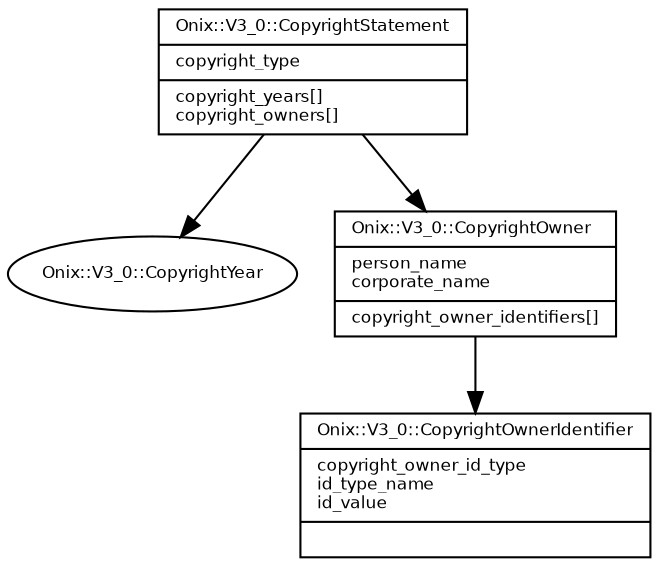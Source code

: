 digraph G {
  fontname = "Bitstream Vera Sans"
  fontsize = 8

  node [
    fontname = "Bitstream Vera Sans"
    fontsize = 8
    shape = "record"
  ]

  edge [
    fontname = "Bitstream Vera Sans"
    fontsize = 8
  ]

  CopyrightStatement [
    label = "{Onix::V3_0::CopyrightStatement\l|copyright_type\l|copyright_years[]\lcopyright_owners[]\l}"
  ]

  CopyrightStatement -> CopyrightYear [arrowhead=normal]
  CopyrightStatement -> CopyrightOwner [arrowhead=normal]

  CopyrightYear [
    label = "Onix::V3_0::CopyrightYear", shape = oval
  ]




  CopyrightOwner [
    label = "{Onix::V3_0::CopyrightOwner\l|person_name\lcorporate_name\l|copyright_owner_identifiers[]\l}"
  ]

  CopyrightOwner -> CopyrightOwnerIdentifier [arrowhead=normal]

  CopyrightOwnerIdentifier [
    label = "{Onix::V3_0::CopyrightOwnerIdentifier\l|copyright_owner_id_type\lid_type_name\lid_value\l|\l}"
  ]




}

